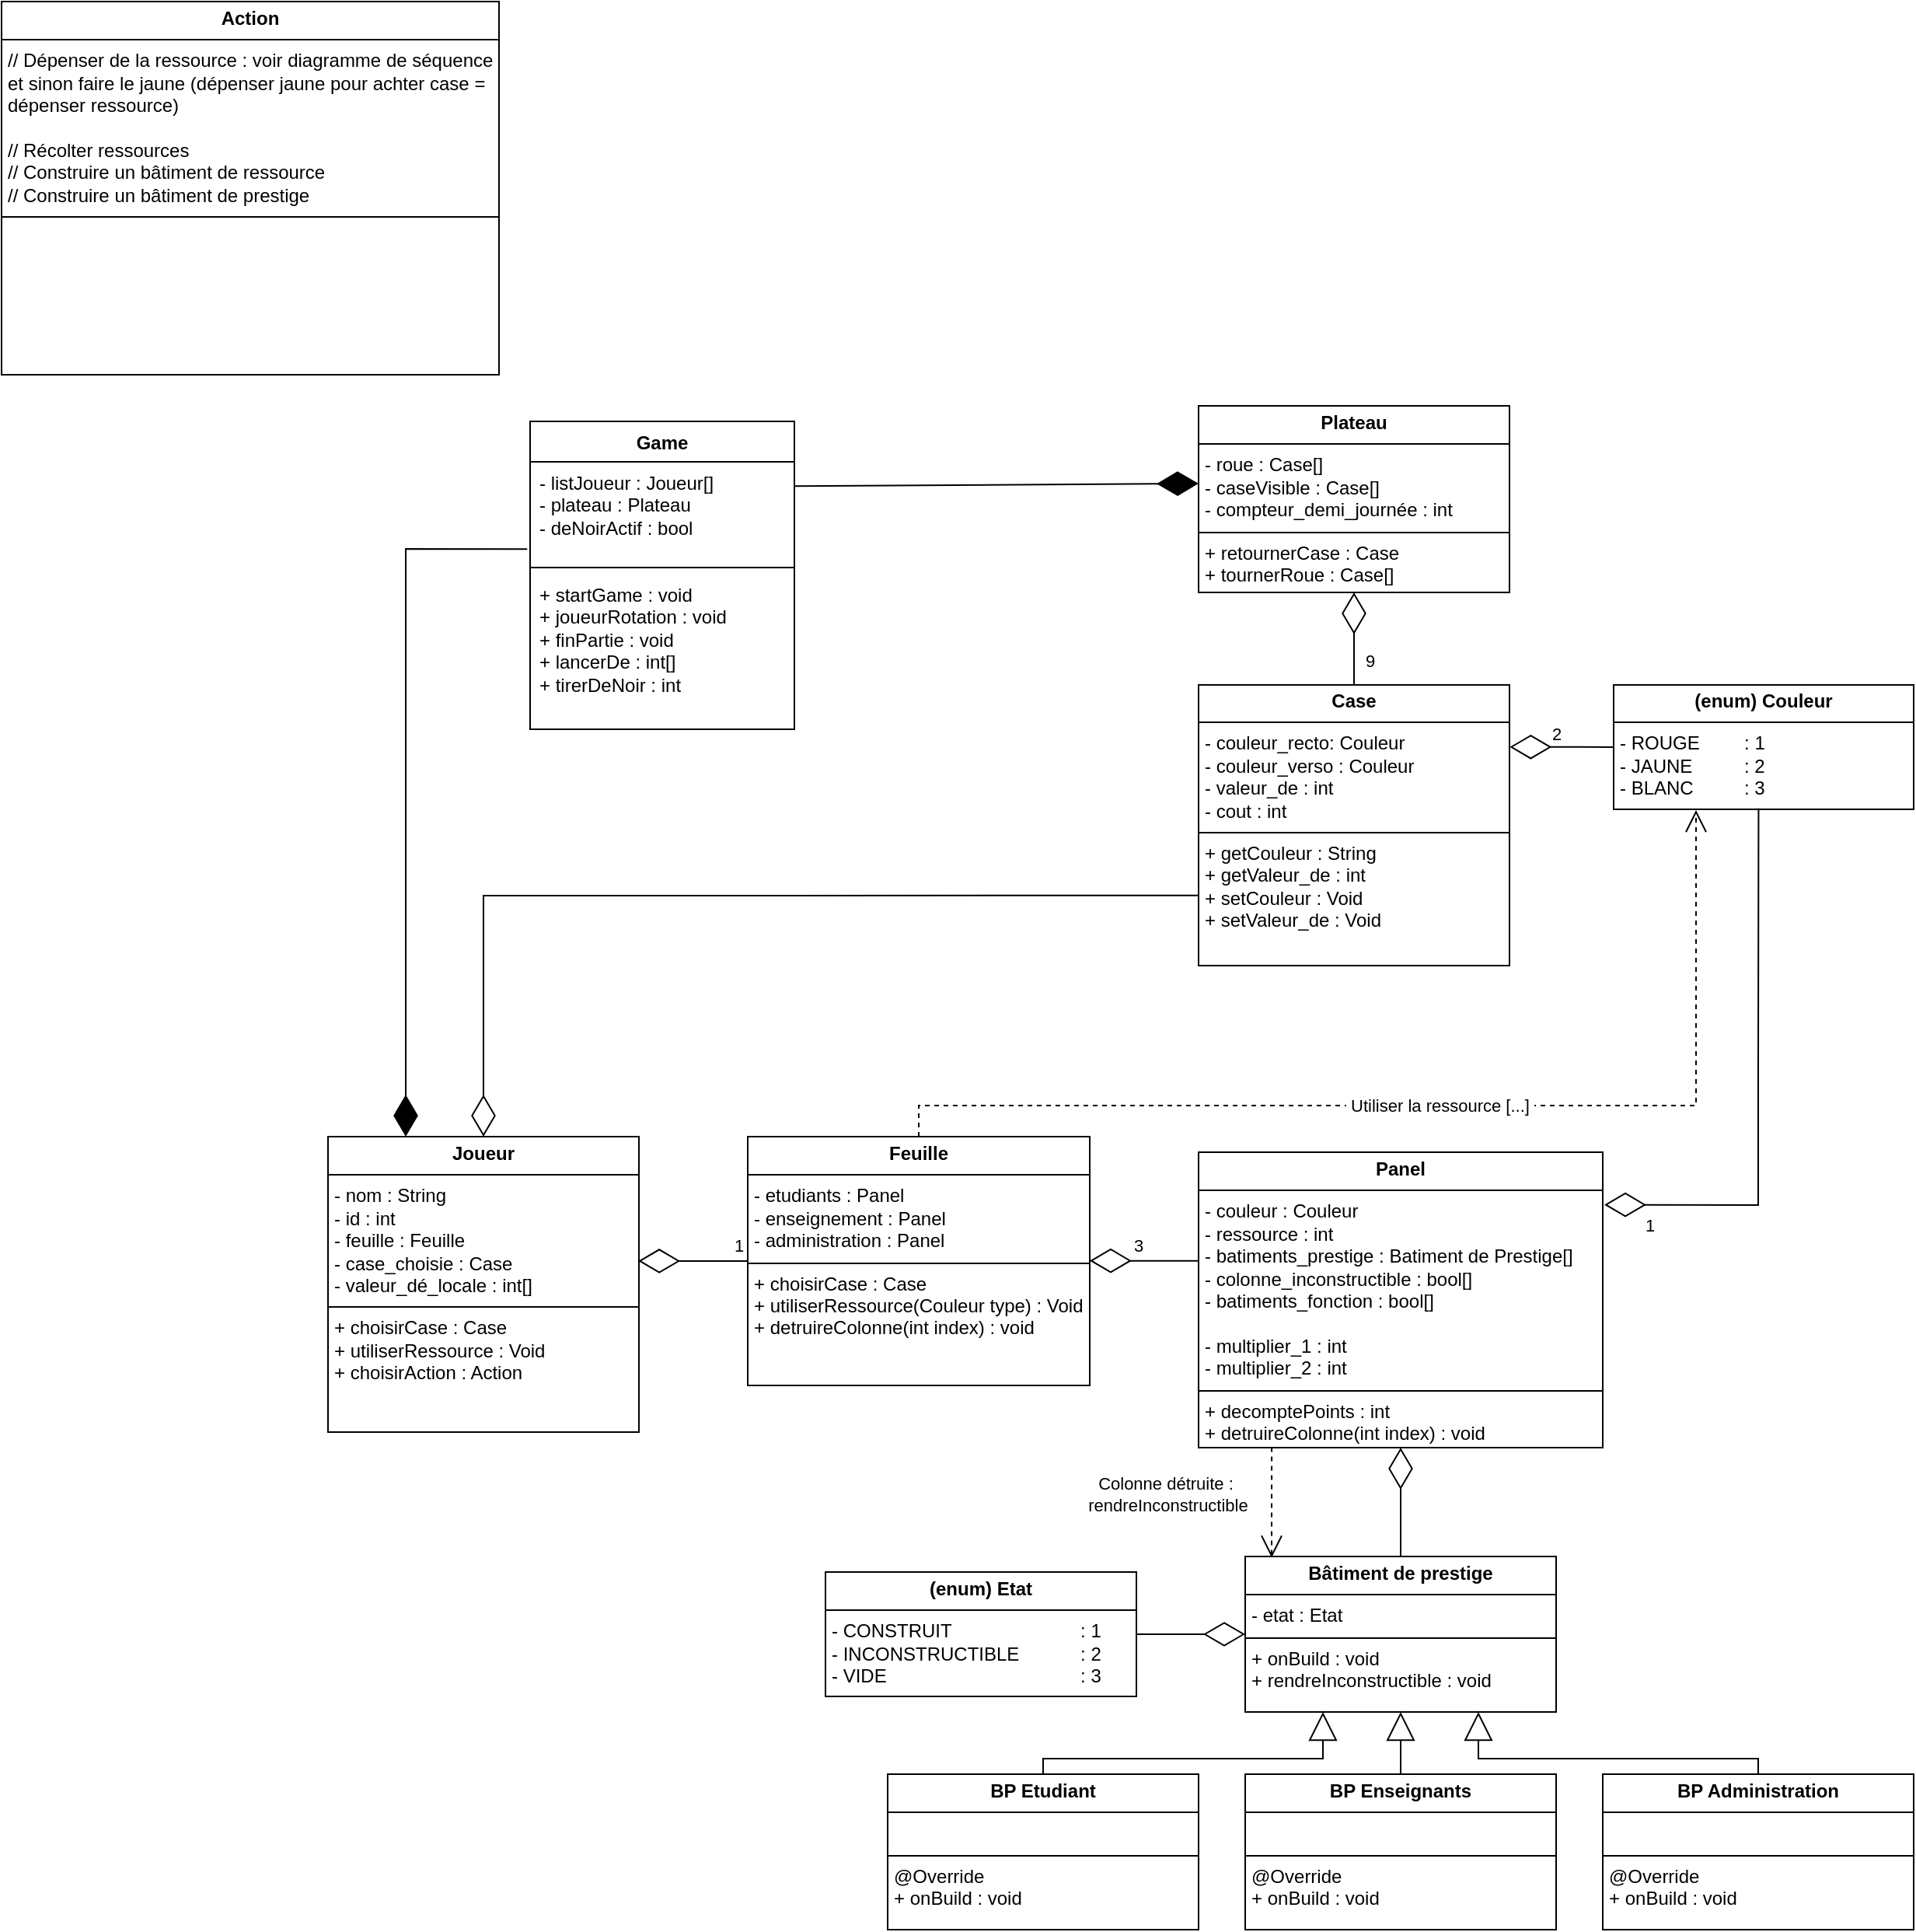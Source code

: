 <mxfile version="25.0.3">
  <diagram id="C5RBs43oDa-KdzZeNtuy" name="Page-1">
    <mxGraphModel dx="1235" dy="1783" grid="1" gridSize="10" guides="1" tooltips="1" connect="1" arrows="1" fold="1" page="1" pageScale="1" pageWidth="827" pageHeight="1169" math="0" shadow="0">
      <root>
        <mxCell id="WIyWlLk6GJQsqaUBKTNV-0" />
        <mxCell id="WIyWlLk6GJQsqaUBKTNV-1" parent="WIyWlLk6GJQsqaUBKTNV-0" />
        <mxCell id="prbnaIQwTLVuY6m0kxXh-0" value="&lt;p style=&quot;margin:0px;margin-top:4px;text-align:center;&quot;&gt;&lt;b&gt;Joueur&lt;/b&gt;&lt;/p&gt;&lt;hr size=&quot;1&quot; style=&quot;border-style:solid;&quot;&gt;&lt;p style=&quot;margin:0px;margin-left:4px;&quot;&gt;- nom : String&lt;/p&gt;&lt;p style=&quot;margin:0px;margin-left:4px;&quot;&gt;- id : int&lt;/p&gt;&lt;p style=&quot;margin:0px;margin-left:4px;&quot;&gt;- feuille : Feuille&lt;/p&gt;&lt;p style=&quot;margin:0px;margin-left:4px;&quot;&gt;- case_choisie : Case&lt;/p&gt;&lt;p style=&quot;margin:0px;margin-left:4px;&quot;&gt;- valeur_dé_locale : int[]&lt;/p&gt;&lt;hr size=&quot;1&quot; style=&quot;border-style:solid;&quot;&gt;&lt;p style=&quot;margin:0px;margin-left:4px;&quot;&gt;+ choisirCase : Case&lt;/p&gt;&lt;p style=&quot;margin:0px;margin-left:4px;&quot;&gt;+ utiliserRessource : Void&lt;/p&gt;&lt;p style=&quot;margin:0px;margin-left:4px;&quot;&gt;+ choisirAction : Action&lt;/p&gt;" style="verticalAlign=top;align=left;overflow=fill;html=1;whiteSpace=wrap;" parent="WIyWlLk6GJQsqaUBKTNV-1" vertex="1">
          <mxGeometry x="220" y="530" width="200" height="190" as="geometry" />
        </mxCell>
        <mxCell id="prbnaIQwTLVuY6m0kxXh-1" value="&lt;p style=&quot;margin:0px;margin-top:4px;text-align:center;&quot;&gt;&lt;b&gt;Action&lt;/b&gt;&lt;/p&gt;&lt;hr size=&quot;1&quot; style=&quot;border-style:solid;&quot;&gt;&lt;p style=&quot;margin:0px;margin-left:4px;&quot;&gt;// Dépenser de la ressource : voir diagramme de séquence et sinon faire le jaune (dépenser jaune pour achter case = dépenser ressource)&lt;/p&gt;&lt;p style=&quot;margin:0px;margin-left:4px;&quot;&gt;&lt;br&gt;&lt;/p&gt;&lt;p style=&quot;margin:0px;margin-left:4px;&quot;&gt;// Récolter ressources&lt;/p&gt;&lt;p style=&quot;margin:0px;margin-left:4px;&quot;&gt;// Construire un bâtiment de ressource&lt;/p&gt;&lt;p style=&quot;margin:0px;margin-left:4px;&quot;&gt;// Construire un bâtiment de prestige&lt;/p&gt;&lt;hr size=&quot;1&quot; style=&quot;border-style:solid;&quot;&gt;&lt;p style=&quot;margin:0px;margin-left:4px;&quot;&gt;&lt;br&gt;&lt;/p&gt;" style="verticalAlign=top;align=left;overflow=fill;html=1;whiteSpace=wrap;" parent="WIyWlLk6GJQsqaUBKTNV-1" vertex="1">
          <mxGeometry x="10" y="-200" width="320" height="240" as="geometry" />
        </mxCell>
        <mxCell id="prbnaIQwTLVuY6m0kxXh-2" value="&lt;p style=&quot;margin:0px;margin-top:4px;text-align:center;&quot;&gt;&lt;b&gt;Feuille&lt;/b&gt;&lt;/p&gt;&lt;hr size=&quot;1&quot; style=&quot;border-style:solid;&quot;&gt;&lt;p style=&quot;margin: 0px 0px 0px 4px;&quot;&gt;- etudiants : Panel&lt;/p&gt;&lt;p style=&quot;margin: 0px 0px 0px 4px;&quot;&gt;- enseignement : Panel&lt;/p&gt;&lt;p style=&quot;margin: 0px 0px 0px 4px;&quot;&gt;- administration : Panel&lt;/p&gt;&lt;hr size=&quot;1&quot; style=&quot;border-style:solid;&quot;&gt;&lt;p style=&quot;margin:0px;margin-left:4px;&quot;&gt;&lt;span style=&quot;background-color: initial;&quot;&gt;+ choisirCase : Case&lt;/span&gt;&lt;/p&gt;&lt;p style=&quot;margin:0px;margin-left:4px;&quot;&gt;+ utiliserRessource(Couleur type) : Void&lt;/p&gt;&lt;p style=&quot;margin:0px;margin-left:4px;&quot;&gt;+ detruireColonne(int index) : void&lt;/p&gt;" style="verticalAlign=top;align=left;overflow=fill;html=1;whiteSpace=wrap;" parent="WIyWlLk6GJQsqaUBKTNV-1" vertex="1">
          <mxGeometry x="490" y="530" width="220" height="160" as="geometry" />
        </mxCell>
        <mxCell id="prbnaIQwTLVuY6m0kxXh-3" value="" style="endArrow=diamondThin;endFill=0;endSize=24;html=1;rounded=0;exitX=0;exitY=0.5;exitDx=0;exitDy=0;entryX=0.998;entryY=0.421;entryDx=0;entryDy=0;entryPerimeter=0;" parent="WIyWlLk6GJQsqaUBKTNV-1" source="prbnaIQwTLVuY6m0kxXh-2" target="prbnaIQwTLVuY6m0kxXh-0" edge="1">
          <mxGeometry width="160" relative="1" as="geometry">
            <mxPoint x="370" y="680" as="sourcePoint" />
            <mxPoint x="530" y="680" as="targetPoint" />
            <Array as="points" />
          </mxGeometry>
        </mxCell>
        <mxCell id="eSoOtj2pJpRpxm1CM4eJ-4" value="1" style="edgeLabel;html=1;align=center;verticalAlign=middle;resizable=0;points=[];" parent="prbnaIQwTLVuY6m0kxXh-3" vertex="1" connectable="0">
          <mxGeometry x="-0.143" y="1" relative="1" as="geometry">
            <mxPoint x="24" y="-11" as="offset" />
          </mxGeometry>
        </mxCell>
        <mxCell id="prbnaIQwTLVuY6m0kxXh-6" value="&lt;p style=&quot;margin:0px;margin-top:4px;text-align:center;&quot;&gt;&lt;b&gt;Case&lt;/b&gt;&lt;/p&gt;&lt;hr size=&quot;1&quot; style=&quot;border-style:solid;&quot;&gt;&lt;p style=&quot;margin:0px;margin-left:4px;&quot;&gt;- couleur_recto: Couleur&lt;/p&gt;&lt;p style=&quot;margin:0px;margin-left:4px;&quot;&gt;- couleur_verso : Couleur&lt;/p&gt;&lt;p style=&quot;margin:0px;margin-left:4px;&quot;&gt;- valeur_de : int&lt;/p&gt;&lt;p style=&quot;margin:0px;margin-left:4px;&quot;&gt;- cout : int&lt;/p&gt;&lt;hr size=&quot;1&quot; style=&quot;border-style:solid;&quot;&gt;&lt;p style=&quot;margin:0px;margin-left:4px;&quot;&gt;+ getCouleur : String&lt;/p&gt;&lt;p style=&quot;margin:0px;margin-left:4px;&quot;&gt;+ getValeur_de : int&lt;/p&gt;&lt;p style=&quot;margin:0px;margin-left:4px;&quot;&gt;+ setCouleur : Void&lt;/p&gt;&lt;p style=&quot;margin:0px;margin-left:4px;&quot;&gt;+ setValeur_de : Void&lt;/p&gt;" style="verticalAlign=top;align=left;overflow=fill;html=1;whiteSpace=wrap;" parent="WIyWlLk6GJQsqaUBKTNV-1" vertex="1">
          <mxGeometry x="780" y="239.47" width="200" height="180.53" as="geometry" />
        </mxCell>
        <mxCell id="prbnaIQwTLVuY6m0kxXh-7" value="&lt;p style=&quot;margin:0px;margin-top:4px;text-align:center;&quot;&gt;&lt;b&gt;Plateau&lt;/b&gt;&lt;/p&gt;&lt;hr size=&quot;1&quot; style=&quot;border-style:solid;&quot;&gt;&lt;p style=&quot;margin:0px;margin-left:4px;&quot;&gt;- roue : Case[]&lt;/p&gt;&lt;p style=&quot;margin:0px;margin-left:4px;&quot;&gt;- caseVisible : Case[]&lt;/p&gt;&lt;p style=&quot;margin:0px;margin-left:4px;&quot;&gt;- compteur_demi_journée : int&lt;/p&gt;&lt;hr size=&quot;1&quot; style=&quot;border-style:solid;&quot;&gt;&lt;p style=&quot;margin:0px;margin-left:4px;&quot;&gt;+ retournerCase : Case&lt;/p&gt;&lt;p style=&quot;margin:0px;margin-left:4px;&quot;&gt;+ tournerRoue : Case[]&lt;/p&gt;" style="verticalAlign=top;align=left;overflow=fill;html=1;whiteSpace=wrap;" parent="WIyWlLk6GJQsqaUBKTNV-1" vertex="1">
          <mxGeometry x="780" y="60" width="200" height="120" as="geometry" />
        </mxCell>
        <mxCell id="prbnaIQwTLVuY6m0kxXh-8" value="" style="endArrow=diamondThin;endFill=0;endSize=24;html=1;rounded=0;exitX=0.5;exitY=0;exitDx=0;exitDy=0;entryX=0.5;entryY=1;entryDx=0;entryDy=0;" parent="WIyWlLk6GJQsqaUBKTNV-1" source="prbnaIQwTLVuY6m0kxXh-6" target="prbnaIQwTLVuY6m0kxXh-7" edge="1">
          <mxGeometry width="160" relative="1" as="geometry">
            <mxPoint x="550" y="595" as="sourcePoint" />
            <mxPoint x="470" y="485" as="targetPoint" />
            <Array as="points">
              <mxPoint x="880" y="240" />
            </Array>
          </mxGeometry>
        </mxCell>
        <mxCell id="eSoOtj2pJpRpxm1CM4eJ-2" value="9" style="edgeLabel;html=1;align=center;verticalAlign=middle;resizable=0;points=[];" parent="prbnaIQwTLVuY6m0kxXh-8" vertex="1" connectable="0">
          <mxGeometry x="-0.624" y="-1" relative="1" as="geometry">
            <mxPoint x="9" y="-5" as="offset" />
          </mxGeometry>
        </mxCell>
        <mxCell id="prbnaIQwTLVuY6m0kxXh-9" value="&lt;p style=&quot;margin:0px;margin-top:4px;text-align:center;&quot;&gt;&lt;b&gt;Panel&lt;/b&gt;&lt;/p&gt;&lt;hr size=&quot;1&quot; style=&quot;border-style:solid;&quot;&gt;&lt;p style=&quot;margin: 0px 0px 0px 4px;&quot;&gt;- couleur : Couleur&lt;/p&gt;&lt;p style=&quot;margin: 0px 0px 0px 4px;&quot;&gt;- ressource : int&lt;/p&gt;&lt;p style=&quot;margin: 0px 0px 0px 4px;&quot;&gt;- batiments_prestige : Batiment de Prestige[]&lt;/p&gt;&lt;p style=&quot;margin: 0px 0px 0px 4px;&quot;&gt;- colonne_inconstructible : bool[]&lt;/p&gt;&lt;p style=&quot;margin: 0px 0px 0px 4px;&quot;&gt;- batiments_fonction : bool[]&lt;/p&gt;&lt;p style=&quot;margin: 0px 0px 0px 4px;&quot;&gt;&lt;br&gt;&lt;/p&gt;&lt;p style=&quot;margin: 0px 0px 0px 4px;&quot;&gt;- multiplier_1 : int&lt;/p&gt;&lt;p style=&quot;margin: 0px 0px 0px 4px;&quot;&gt;- multiplier_2 : int&lt;/p&gt;&lt;hr size=&quot;1&quot; style=&quot;border-style:solid;&quot;&gt;&lt;p style=&quot;margin:0px;margin-left:4px;&quot;&gt;+ decomptePoints : int&lt;/p&gt;&lt;p style=&quot;margin:0px;margin-left:4px;&quot;&gt;+ detruireColonne(int index) : void&lt;/p&gt;" style="verticalAlign=top;align=left;overflow=fill;html=1;whiteSpace=wrap;" parent="WIyWlLk6GJQsqaUBKTNV-1" vertex="1">
          <mxGeometry x="780" y="540" width="260" height="190" as="geometry" />
        </mxCell>
        <mxCell id="prbnaIQwTLVuY6m0kxXh-11" value="" style="endArrow=diamondThin;endFill=0;endSize=24;html=1;rounded=0;" parent="WIyWlLk6GJQsqaUBKTNV-1" target="prbnaIQwTLVuY6m0kxXh-2" edge="1">
          <mxGeometry width="160" relative="1" as="geometry">
            <mxPoint x="780" y="609.83" as="sourcePoint" />
            <mxPoint x="699.2" y="610.03" as="targetPoint" />
            <Array as="points">
              <mxPoint x="740" y="609.83" />
            </Array>
          </mxGeometry>
        </mxCell>
        <mxCell id="eSoOtj2pJpRpxm1CM4eJ-3" value="3" style="edgeLabel;html=1;align=center;verticalAlign=middle;resizable=0;points=[];" parent="prbnaIQwTLVuY6m0kxXh-11" vertex="1" connectable="0">
          <mxGeometry x="-0.734" y="-3" relative="1" as="geometry">
            <mxPoint x="-30" y="-7" as="offset" />
          </mxGeometry>
        </mxCell>
        <mxCell id="eSoOtj2pJpRpxm1CM4eJ-0" value="" style="endArrow=diamondThin;endFill=0;endSize=24;html=1;rounded=0;entryX=0.5;entryY=0;entryDx=0;entryDy=0;exitX=0;exitY=0.75;exitDx=0;exitDy=0;" parent="WIyWlLk6GJQsqaUBKTNV-1" source="prbnaIQwTLVuY6m0kxXh-6" target="prbnaIQwTLVuY6m0kxXh-0" edge="1">
          <mxGeometry width="160" relative="1" as="geometry">
            <mxPoint x="510" y="615" as="sourcePoint" />
            <mxPoint x="430" y="615" as="targetPoint" />
            <Array as="points">
              <mxPoint x="320" y="375" />
            </Array>
          </mxGeometry>
        </mxCell>
        <mxCell id="tozDfpOHW-PwTMBGfrxw-0" value="&lt;p style=&quot;margin:0px;margin-top:4px;text-align:center;&quot;&gt;&lt;b&gt;(enum) Couleur&lt;/b&gt;&lt;/p&gt;&lt;hr size=&quot;1&quot; style=&quot;border-style:solid;&quot;&gt;&lt;p style=&quot;margin:0px;margin-left:4px;&quot;&gt;- ROUGE&lt;span style=&quot;white-space: pre;&quot;&gt;&#x9;&lt;span style=&quot;white-space: pre;&quot;&gt;&#x9;&lt;/span&gt;: &lt;/span&gt;1&lt;/p&gt;&lt;p style=&quot;margin:0px;margin-left:4px;&quot;&gt;- JAUNE&lt;span style=&quot;white-space: pre;&quot;&gt;&#x9;&lt;/span&gt;&amp;nbsp;&lt;span style=&quot;white-space: pre;&quot;&gt;&#x9;&lt;/span&gt;: 2&lt;/p&gt;&lt;p style=&quot;margin:0px;margin-left:4px;&quot;&gt;- BLANC&lt;span style=&quot;white-space: pre;&quot;&gt;&#x9;&lt;/span&gt;&lt;span style=&quot;white-space: pre;&quot;&gt;&#x9;&lt;/span&gt;: 3&lt;/p&gt;" style="verticalAlign=top;align=left;overflow=fill;html=1;whiteSpace=wrap;" parent="WIyWlLk6GJQsqaUBKTNV-1" vertex="1">
          <mxGeometry x="1047" y="239.47" width="193" height="80" as="geometry" />
        </mxCell>
        <mxCell id="tozDfpOHW-PwTMBGfrxw-1" value="" style="endArrow=diamondThin;endFill=0;endSize=24;html=1;rounded=0;exitX=0;exitY=0.5;exitDx=0;exitDy=0;entryX=1.001;entryY=0.221;entryDx=0;entryDy=0;entryPerimeter=0;" parent="WIyWlLk6GJQsqaUBKTNV-1" source="tozDfpOHW-PwTMBGfrxw-0" target="prbnaIQwTLVuY6m0kxXh-6" edge="1">
          <mxGeometry width="160" relative="1" as="geometry">
            <mxPoint x="890" y="249.47" as="sourcePoint" />
            <mxPoint x="980" y="282" as="targetPoint" />
            <Array as="points" />
          </mxGeometry>
        </mxCell>
        <mxCell id="TZeOdReT3XaZ68PAR1Hr-0" value="2" style="edgeLabel;html=1;align=center;verticalAlign=middle;resizable=0;points=[];" parent="tozDfpOHW-PwTMBGfrxw-1" vertex="1" connectable="0">
          <mxGeometry x="0.146" y="4" relative="1" as="geometry">
            <mxPoint x="1" y="-13" as="offset" />
          </mxGeometry>
        </mxCell>
        <mxCell id="TZeOdReT3XaZ68PAR1Hr-5" value="" style="endArrow=diamondThin;endFill=0;endSize=24;html=1;rounded=0;entryX=1.004;entryY=0.178;entryDx=0;entryDy=0;entryPerimeter=0;exitX=0.483;exitY=0.992;exitDx=0;exitDy=0;exitPerimeter=0;" parent="WIyWlLk6GJQsqaUBKTNV-1" source="tozDfpOHW-PwTMBGfrxw-0" target="prbnaIQwTLVuY6m0kxXh-9" edge="1">
          <mxGeometry width="160" relative="1" as="geometry">
            <mxPoint x="1140" y="320" as="sourcePoint" />
            <mxPoint x="1050" y="570" as="targetPoint" />
            <Array as="points">
              <mxPoint x="1140" y="490" />
              <mxPoint x="1140" y="574" />
            </Array>
          </mxGeometry>
        </mxCell>
        <mxCell id="TZeOdReT3XaZ68PAR1Hr-6" value="1" style="edgeLabel;html=1;align=center;verticalAlign=middle;resizable=0;points=[];" parent="TZeOdReT3XaZ68PAR1Hr-5" vertex="1" connectable="0">
          <mxGeometry x="0.146" y="4" relative="1" as="geometry">
            <mxPoint x="-74" y="65" as="offset" />
          </mxGeometry>
        </mxCell>
        <mxCell id="TZeOdReT3XaZ68PAR1Hr-10" value="&lt;p style=&quot;margin:0px;margin-top:4px;text-align:center;&quot;&gt;&lt;b&gt;BP Administration&lt;/b&gt;&lt;/p&gt;&lt;hr size=&quot;1&quot; style=&quot;border-style:solid;&quot;&gt;&lt;p style=&quot;margin: 0px 0px 0px 4px;&quot;&gt;&lt;br&gt;&lt;/p&gt;&lt;hr size=&quot;1&quot; style=&quot;border-style:solid;&quot;&gt;&lt;p style=&quot;margin: 0px 0px 0px 4px;&quot;&gt;@Override&lt;/p&gt;&lt;p style=&quot;margin: 0px 0px 0px 4px;&quot;&gt;+ onBuild : void&lt;/p&gt;" style="verticalAlign=top;align=left;overflow=fill;html=1;whiteSpace=wrap;" parent="WIyWlLk6GJQsqaUBKTNV-1" vertex="1">
          <mxGeometry x="1040" y="940" width="200" height="100" as="geometry" />
        </mxCell>
        <mxCell id="TZeOdReT3XaZ68PAR1Hr-11" value="&lt;p style=&quot;margin:0px;margin-top:4px;text-align:center;&quot;&gt;&lt;b&gt;BP Enseignants&lt;/b&gt;&lt;/p&gt;&lt;hr size=&quot;1&quot; style=&quot;border-style:solid;&quot;&gt;&lt;p style=&quot;margin: 0px 0px 0px 4px;&quot;&gt;&lt;br&gt;&lt;/p&gt;&lt;hr size=&quot;1&quot; style=&quot;border-style:solid;&quot;&gt;&lt;p style=&quot;margin: 0px 0px 0px 4px;&quot;&gt;@Override&lt;/p&gt;&lt;p style=&quot;margin: 0px 0px 0px 4px;&quot;&gt;+ onBuild : void&lt;/p&gt;" style="verticalAlign=top;align=left;overflow=fill;html=1;whiteSpace=wrap;" parent="WIyWlLk6GJQsqaUBKTNV-1" vertex="1">
          <mxGeometry x="810" y="940" width="200" height="100" as="geometry" />
        </mxCell>
        <mxCell id="TZeOdReT3XaZ68PAR1Hr-12" value="&lt;p style=&quot;margin:0px;margin-top:4px;text-align:center;&quot;&gt;&lt;b&gt;BP Etudiant&lt;/b&gt;&lt;/p&gt;&lt;hr size=&quot;1&quot; style=&quot;border-style:solid;&quot;&gt;&lt;p style=&quot;margin: 0px 0px 0px 4px;&quot;&gt;&lt;br&gt;&lt;/p&gt;&lt;hr size=&quot;1&quot; style=&quot;border-style:solid;&quot;&gt;&lt;p style=&quot;margin:0px;margin-left:4px;&quot;&gt;@Override&lt;/p&gt;&lt;p style=&quot;margin:0px;margin-left:4px;&quot;&gt;+ onBuild : void&lt;/p&gt;" style="verticalAlign=top;align=left;overflow=fill;html=1;whiteSpace=wrap;" parent="WIyWlLk6GJQsqaUBKTNV-1" vertex="1">
          <mxGeometry x="580" y="940" width="200" height="100" as="geometry" />
        </mxCell>
        <mxCell id="TZeOdReT3XaZ68PAR1Hr-13" value="" style="endArrow=block;endSize=16;endFill=0;html=1;rounded=0;exitX=0.5;exitY=0;exitDx=0;exitDy=0;entryX=0.25;entryY=1;entryDx=0;entryDy=0;" parent="WIyWlLk6GJQsqaUBKTNV-1" source="TZeOdReT3XaZ68PAR1Hr-12" target="TZeOdReT3XaZ68PAR1Hr-18" edge="1">
          <mxGeometry width="160" relative="1" as="geometry">
            <mxPoint x="630" y="930" as="sourcePoint" />
            <mxPoint x="854.8" y="910" as="targetPoint" />
            <Array as="points">
              <mxPoint x="680" y="930" />
              <mxPoint x="860" y="930" />
            </Array>
          </mxGeometry>
        </mxCell>
        <mxCell id="TZeOdReT3XaZ68PAR1Hr-14" value="" style="endArrow=block;endSize=16;endFill=0;html=1;rounded=0;entryX=0.75;entryY=1;entryDx=0;entryDy=0;" parent="WIyWlLk6GJQsqaUBKTNV-1" source="TZeOdReT3XaZ68PAR1Hr-10" target="TZeOdReT3XaZ68PAR1Hr-18" edge="1">
          <mxGeometry width="160" relative="1" as="geometry">
            <mxPoint x="742" y="1060" as="sourcePoint" />
            <mxPoint x="965.2" y="910" as="targetPoint" />
            <Array as="points">
              <mxPoint x="1140" y="930" />
              <mxPoint x="960" y="930" />
            </Array>
          </mxGeometry>
        </mxCell>
        <mxCell id="TZeOdReT3XaZ68PAR1Hr-15" value="" style="endArrow=block;endSize=16;endFill=0;html=1;rounded=0;" parent="WIyWlLk6GJQsqaUBKTNV-1" source="TZeOdReT3XaZ68PAR1Hr-11" target="TZeOdReT3XaZ68PAR1Hr-18" edge="1">
          <mxGeometry width="160" relative="1" as="geometry">
            <mxPoint x="752" y="1070" as="sourcePoint" />
            <mxPoint x="910" y="910" as="targetPoint" />
          </mxGeometry>
        </mxCell>
        <mxCell id="TZeOdReT3XaZ68PAR1Hr-16" value="&lt;p style=&quot;margin:0px;margin-top:4px;text-align:center;&quot;&gt;&lt;b&gt;(enum) Etat&lt;/b&gt;&lt;/p&gt;&lt;hr size=&quot;1&quot; style=&quot;border-style:solid;&quot;&gt;&lt;p style=&quot;margin:0px;margin-left:4px;&quot;&gt;- CONSTRUIT&lt;span style=&quot;white-space: pre;&quot;&gt;&lt;span style=&quot;white-space: pre;&quot;&gt;&#x9;&lt;/span&gt;                        : &lt;/span&gt;1&lt;/p&gt;&lt;p style=&quot;margin:0px;margin-left:4px;&quot;&gt;- INCONSTRUCTIBLE&lt;span style=&quot;white-space: pre;&quot;&gt;&#x9;&lt;/span&gt;&amp;nbsp;&lt;span style=&quot;white-space: pre;&quot;&gt;&#x9;&lt;/span&gt;: 2&lt;/p&gt;&lt;p style=&quot;margin:0px;margin-left:4px;&quot;&gt;- VIDE&amp;nbsp; &amp;nbsp; &amp;nbsp; &amp;nbsp; &amp;nbsp; &amp;nbsp; &amp;nbsp; &amp;nbsp; &amp;nbsp; &amp;nbsp; &amp;nbsp; &amp;nbsp;&amp;nbsp;&lt;span style=&quot;white-space: pre;&quot;&gt;&#x9;&lt;/span&gt;&lt;span style=&quot;white-space: pre;&quot;&gt;&#x9;&lt;/span&gt;: 3&lt;/p&gt;" style="verticalAlign=top;align=left;overflow=fill;html=1;whiteSpace=wrap;" parent="WIyWlLk6GJQsqaUBKTNV-1" vertex="1">
          <mxGeometry x="540" y="810" width="200" height="80" as="geometry" />
        </mxCell>
        <mxCell id="TZeOdReT3XaZ68PAR1Hr-18" value="&lt;p style=&quot;margin:0px;margin-top:4px;text-align:center;&quot;&gt;&lt;b&gt;Bâtiment de prestige&lt;/b&gt;&lt;/p&gt;&lt;hr size=&quot;1&quot; style=&quot;border-style:solid;&quot;&gt;&lt;p style=&quot;margin: 0px 0px 0px 4px;&quot;&gt;- etat : Etat&lt;/p&gt;&lt;hr size=&quot;1&quot; style=&quot;border-style:solid;&quot;&gt;&lt;p style=&quot;margin:0px;margin-left:4px;&quot;&gt;&lt;span style=&quot;background-color: initial;&quot;&gt;+ onBuild : void&lt;/span&gt;&lt;/p&gt;&lt;p style=&quot;margin:0px;margin-left:4px;&quot;&gt;&lt;span style=&quot;background-color: initial;&quot;&gt;+ rendreInconstructible : void&lt;/span&gt;&lt;/p&gt;" style="verticalAlign=top;align=left;overflow=fill;html=1;whiteSpace=wrap;" parent="WIyWlLk6GJQsqaUBKTNV-1" vertex="1">
          <mxGeometry x="810" y="800" width="200" height="100" as="geometry" />
        </mxCell>
        <mxCell id="TZeOdReT3XaZ68PAR1Hr-20" value="" style="endArrow=diamondThin;endFill=0;endSize=24;html=1;rounded=0;" parent="WIyWlLk6GJQsqaUBKTNV-1" source="TZeOdReT3XaZ68PAR1Hr-16" target="TZeOdReT3XaZ68PAR1Hr-18" edge="1">
          <mxGeometry width="160" relative="1" as="geometry">
            <mxPoint x="710" y="760" as="sourcePoint" />
            <mxPoint x="870" y="760" as="targetPoint" />
          </mxGeometry>
        </mxCell>
        <mxCell id="TZeOdReT3XaZ68PAR1Hr-21" value="" style="endArrow=diamondThin;endFill=0;endSize=24;html=1;rounded=0;exitX=0.5;exitY=0;exitDx=0;exitDy=0;entryX=0.5;entryY=1;entryDx=0;entryDy=0;" parent="WIyWlLk6GJQsqaUBKTNV-1" source="TZeOdReT3XaZ68PAR1Hr-18" target="prbnaIQwTLVuY6m0kxXh-9" edge="1">
          <mxGeometry width="160" relative="1" as="geometry">
            <mxPoint x="720" y="870" as="sourcePoint" />
            <mxPoint x="880" y="730" as="targetPoint" />
          </mxGeometry>
        </mxCell>
        <mxCell id="TZeOdReT3XaZ68PAR1Hr-28" value="&amp;nbsp;Utiliser la ressource [...]&amp;nbsp;" style="endArrow=open;endSize=12;dashed=1;html=1;rounded=0;exitX=0.5;exitY=0;exitDx=0;exitDy=0;" parent="WIyWlLk6GJQsqaUBKTNV-1" source="prbnaIQwTLVuY6m0kxXh-2" edge="1">
          <mxGeometry width="160" relative="1" as="geometry">
            <mxPoint x="600" y="500" as="sourcePoint" />
            <mxPoint x="1100" y="320" as="targetPoint" />
            <Array as="points">
              <mxPoint x="600" y="510" />
              <mxPoint x="1100" y="510" />
            </Array>
          </mxGeometry>
        </mxCell>
        <mxCell id="TZeOdReT3XaZ68PAR1Hr-32" value="Colonne détruite :&amp;nbsp;&lt;div&gt;rendreInconstructible&lt;/div&gt;" style="endArrow=open;endSize=12;dashed=1;html=1;rounded=0;entryX=0.085;entryY=0.007;entryDx=0;entryDy=0;entryPerimeter=0;exitX=0.181;exitY=0.999;exitDx=0;exitDy=0;exitPerimeter=0;" parent="WIyWlLk6GJQsqaUBKTNV-1" source="prbnaIQwTLVuY6m0kxXh-9" target="TZeOdReT3XaZ68PAR1Hr-18" edge="1">
          <mxGeometry x="-0.147" y="-67" width="160" relative="1" as="geometry">
            <mxPoint x="670" y="760" as="sourcePoint" />
            <mxPoint x="830" y="760" as="targetPoint" />
            <mxPoint as="offset" />
          </mxGeometry>
        </mxCell>
        <mxCell id="mYImT9DTRVhKWWlhAnGR-0" value="Game" style="swimlane;fontStyle=1;align=center;verticalAlign=top;childLayout=stackLayout;horizontal=1;startSize=26;horizontalStack=0;resizeParent=1;resizeParentMax=0;resizeLast=0;collapsible=1;marginBottom=0;whiteSpace=wrap;html=1;" vertex="1" parent="WIyWlLk6GJQsqaUBKTNV-1">
          <mxGeometry x="350" y="70" width="170" height="198" as="geometry">
            <mxRectangle x="430" y="70" width="70" height="30" as="alternateBounds" />
          </mxGeometry>
        </mxCell>
        <mxCell id="mYImT9DTRVhKWWlhAnGR-1" value="- listJoueur : Joueur[]&lt;div&gt;- plateau : Plateau&lt;/div&gt;&lt;div&gt;- deNoirActif : bool&lt;/div&gt;" style="text;strokeColor=none;fillColor=none;align=left;verticalAlign=top;spacingLeft=4;spacingRight=4;overflow=hidden;rotatable=0;points=[[0,0.5],[1,0.5]];portConstraint=eastwest;whiteSpace=wrap;html=1;" vertex="1" parent="mYImT9DTRVhKWWlhAnGR-0">
          <mxGeometry y="26" width="170" height="64" as="geometry" />
        </mxCell>
        <mxCell id="mYImT9DTRVhKWWlhAnGR-2" value="" style="line;strokeWidth=1;fillColor=none;align=left;verticalAlign=middle;spacingTop=-1;spacingLeft=3;spacingRight=3;rotatable=0;labelPosition=right;points=[];portConstraint=eastwest;strokeColor=inherit;" vertex="1" parent="mYImT9DTRVhKWWlhAnGR-0">
          <mxGeometry y="90" width="170" height="8" as="geometry" />
        </mxCell>
        <mxCell id="mYImT9DTRVhKWWlhAnGR-3" value="+ startGame : void&lt;div&gt;+ joueurRotation : void&lt;/div&gt;&lt;div&gt;+ finPartie : void&lt;/div&gt;&lt;div&gt;+ lancerDe : int[]&lt;/div&gt;&lt;div&gt;+ tirerDeNoir : int&lt;/div&gt;&lt;div&gt;&lt;br&gt;&lt;/div&gt;" style="text;strokeColor=none;fillColor=none;align=left;verticalAlign=top;spacingLeft=4;spacingRight=4;overflow=hidden;rotatable=0;points=[[0,0.5],[1,0.5]];portConstraint=eastwest;whiteSpace=wrap;html=1;" vertex="1" parent="mYImT9DTRVhKWWlhAnGR-0">
          <mxGeometry y="98" width="170" height="100" as="geometry" />
        </mxCell>
        <mxCell id="mYImT9DTRVhKWWlhAnGR-4" value="" style="endArrow=diamondThin;endFill=1;endSize=24;html=1;rounded=0;exitX=1.002;exitY=0.244;exitDx=0;exitDy=0;exitPerimeter=0;" edge="1" parent="WIyWlLk6GJQsqaUBKTNV-1" source="mYImT9DTRVhKWWlhAnGR-1">
          <mxGeometry width="160" relative="1" as="geometry">
            <mxPoint x="620" y="110" as="sourcePoint" />
            <mxPoint x="780" y="110" as="targetPoint" />
          </mxGeometry>
        </mxCell>
        <mxCell id="mYImT9DTRVhKWWlhAnGR-5" value="" style="endArrow=diamondThin;endFill=1;endSize=24;html=1;rounded=0;exitX=-0.011;exitY=0.877;exitDx=0;exitDy=0;exitPerimeter=0;" edge="1" parent="WIyWlLk6GJQsqaUBKTNV-1" source="mYImT9DTRVhKWWlhAnGR-1">
          <mxGeometry width="160" relative="1" as="geometry">
            <mxPoint x="110" y="530" as="sourcePoint" />
            <mxPoint x="270" y="530" as="targetPoint" />
            <Array as="points">
              <mxPoint x="270" y="152" />
            </Array>
          </mxGeometry>
        </mxCell>
      </root>
    </mxGraphModel>
  </diagram>
</mxfile>
